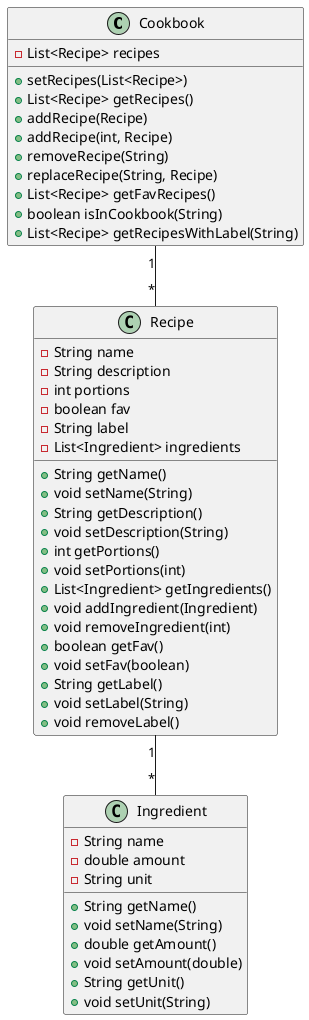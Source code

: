 @startuml
Cookbook "1" -- "*" Recipe
Recipe "1" -- "*" Ingredient

Cookbook : -List<Recipe> recipes
Cookbook : +setRecipes(List<Recipe>)
Cookbook : +List<Recipe> getRecipes()
Cookbook : +addRecipe(Recipe)
Cookbook : +addRecipe(int, Recipe)
Cookbook : +removeRecipe(String)
Cookbook : +replaceRecipe(String, Recipe)
Cookbook : +List<Recipe> getFavRecipes()
Cookbook : +boolean isInCookbook(String)
Cookbook : +List<Recipe> getRecipesWithLabel(String)


Recipe : -String name
Recipe : -String description
Recipe : -int portions
Recipe : -boolean fav
Recipe : -String label
Recipe : -List<Ingredient> ingredients
Recipe : +String getName()
Recipe : +void setName(String)
Recipe : +String getDescription()
Recipe : +void setDescription(String)
Recipe : +int getPortions()
Recipe : +void setPortions(int)
Recipe : +List<Ingredient> getIngredients()
Recipe : +void addIngredient(Ingredient)
Recipe : +void removeIngredient(int)
Recipe : +boolean getFav()
Recipe : +void setFav(boolean)
Recipe : +String getLabel()
Recipe : +void setLabel(String)
Recipe : +void removeLabel()

Ingredient : -String name
Ingredient : -double amount
Ingredient : -String unit
Ingredient : +String getName()
Ingredient : +void setName(String)
Ingredient : +double getAmount()
Ingredient : +void setAmount(double)
Ingredient : +String getUnit()
Ingredient : +void setUnit(String)

@enduml

